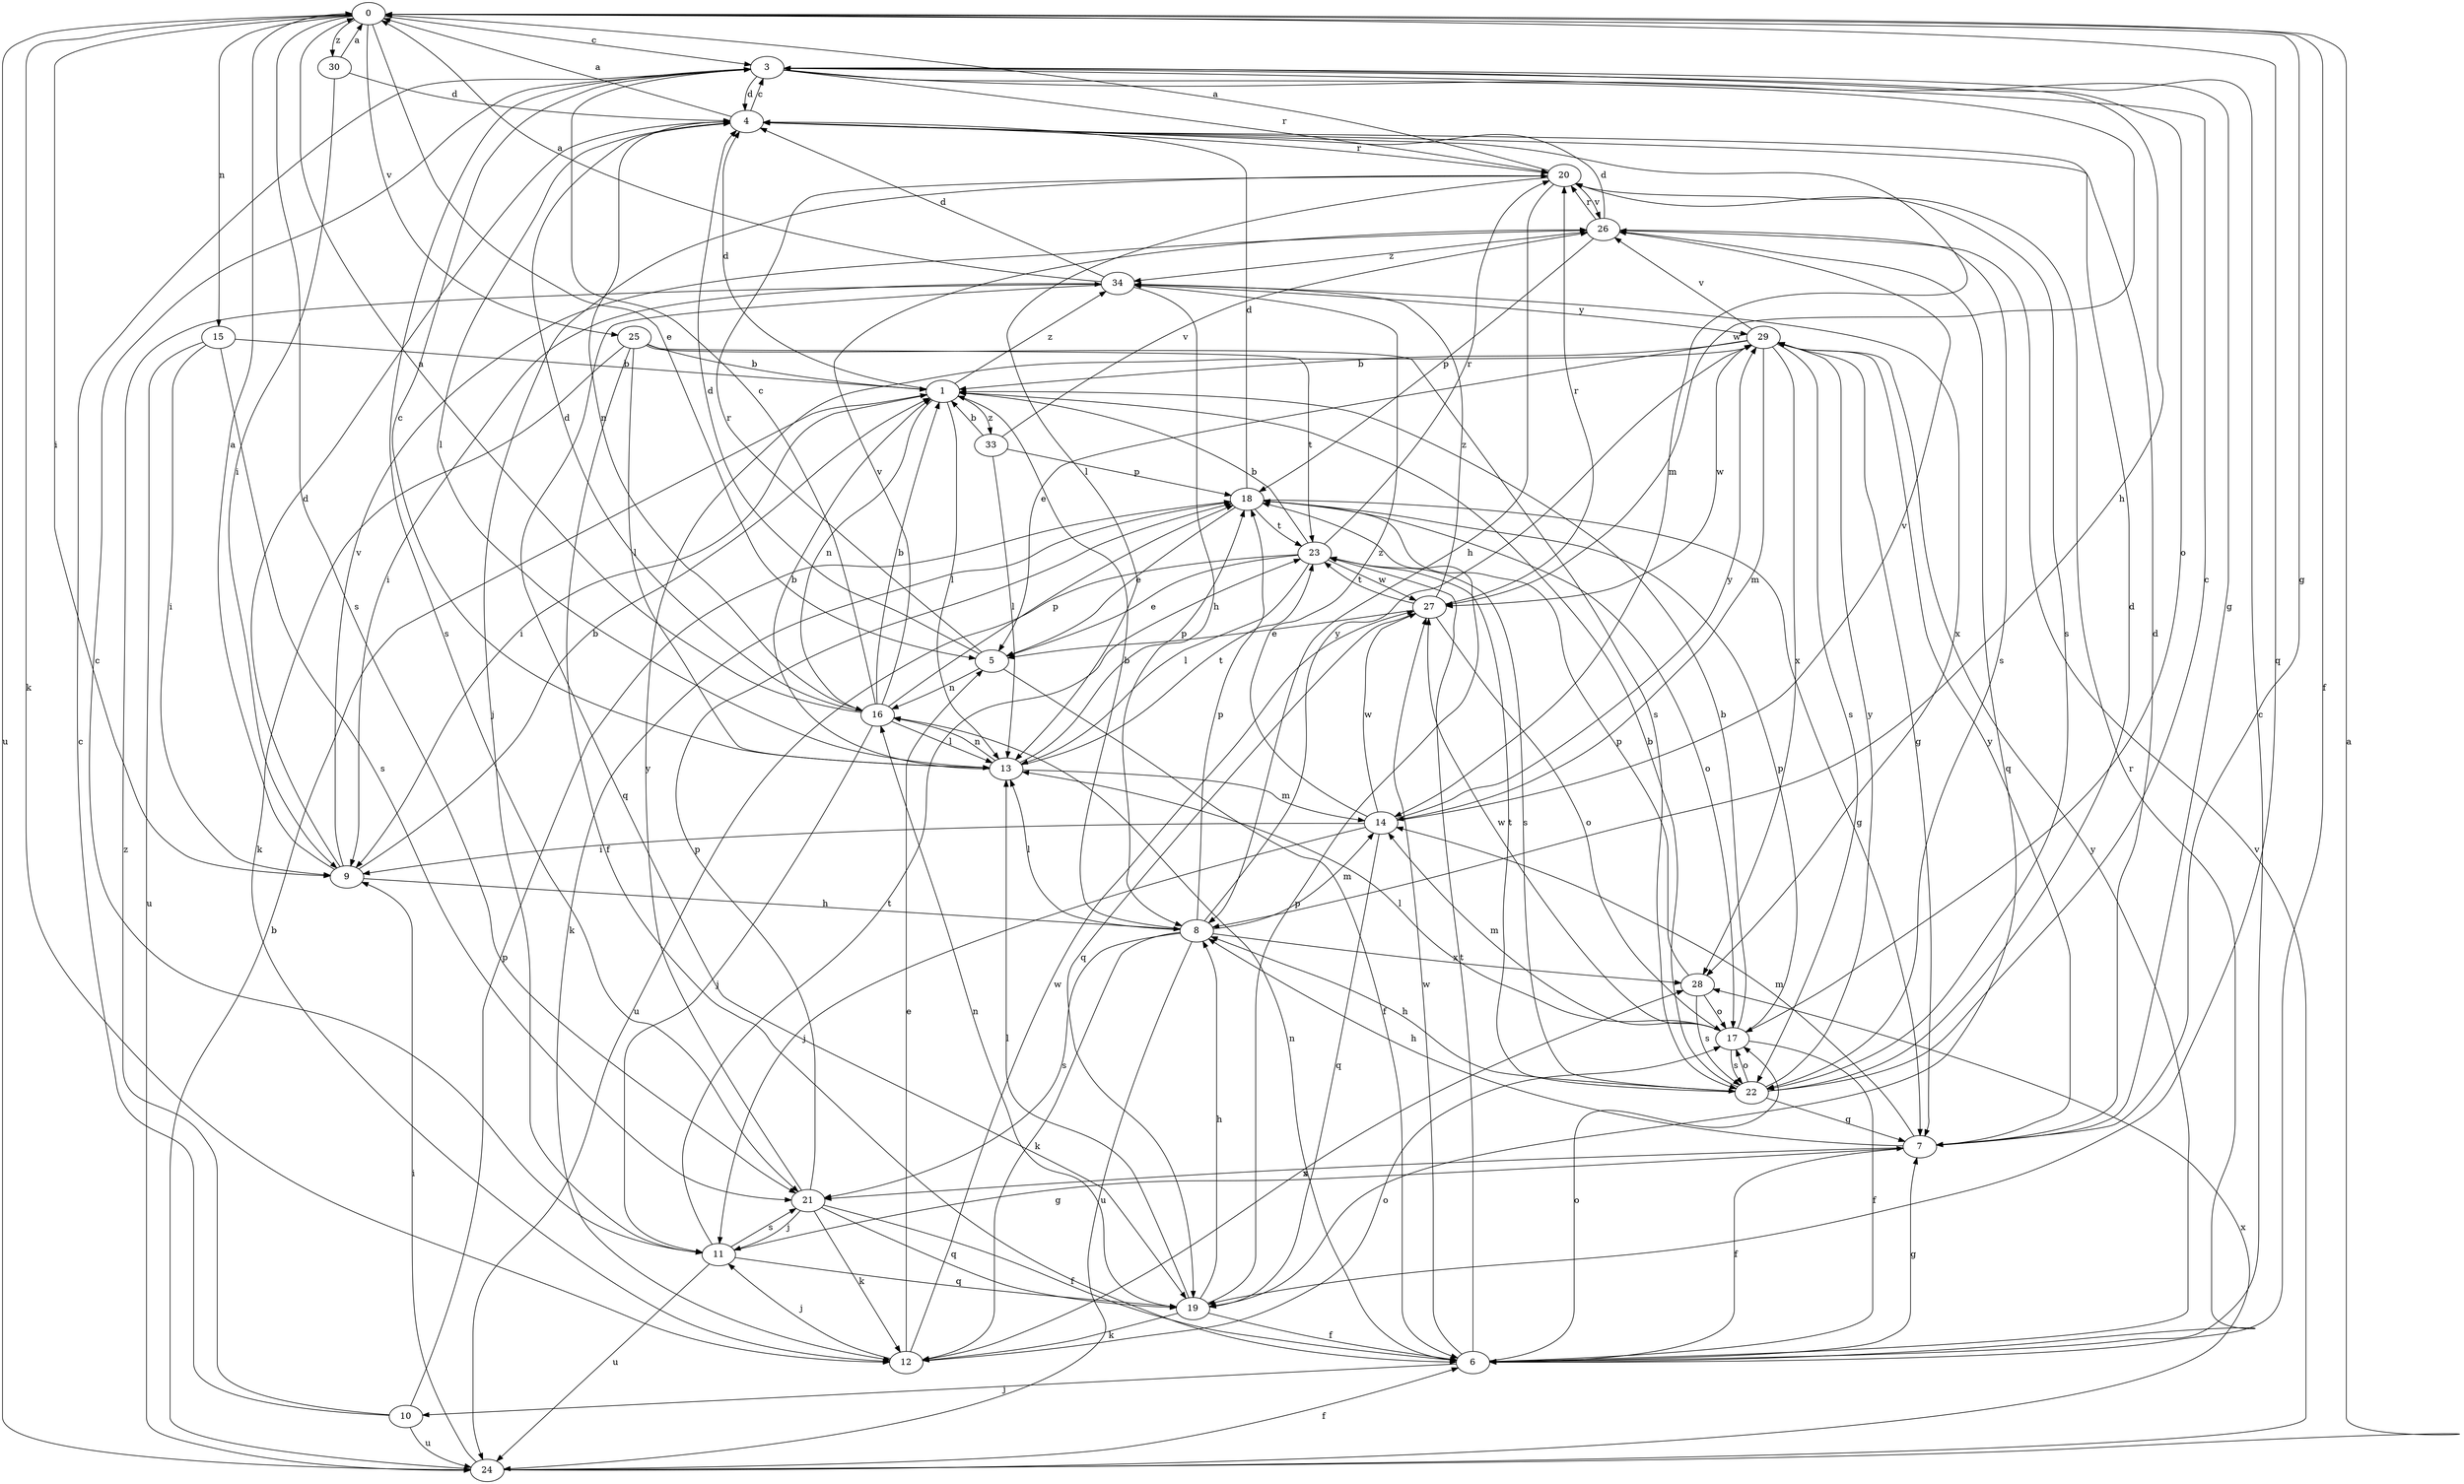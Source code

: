 strict digraph  {
0;
1;
3;
4;
5;
6;
7;
8;
9;
10;
11;
12;
13;
14;
15;
16;
17;
18;
19;
20;
21;
22;
23;
24;
25;
26;
27;
28;
29;
30;
33;
34;
0 -> 3  [label=c];
0 -> 5  [label=e];
0 -> 6  [label=f];
0 -> 7  [label=g];
0 -> 9  [label=i];
0 -> 12  [label=k];
0 -> 15  [label=n];
0 -> 19  [label=q];
0 -> 21  [label=s];
0 -> 24  [label=u];
0 -> 25  [label=v];
0 -> 30  [label=z];
1 -> 4  [label=d];
1 -> 9  [label=i];
1 -> 13  [label=l];
1 -> 16  [label=n];
1 -> 33  [label=z];
1 -> 34  [label=z];
3 -> 4  [label=d];
3 -> 7  [label=g];
3 -> 8  [label=h];
3 -> 17  [label=o];
3 -> 20  [label=r];
3 -> 21  [label=s];
3 -> 27  [label=w];
4 -> 0  [label=a];
4 -> 3  [label=c];
4 -> 13  [label=l];
4 -> 14  [label=m];
4 -> 16  [label=n];
4 -> 20  [label=r];
5 -> 4  [label=d];
5 -> 6  [label=f];
5 -> 16  [label=n];
5 -> 20  [label=r];
6 -> 3  [label=c];
6 -> 7  [label=g];
6 -> 10  [label=j];
6 -> 16  [label=n];
6 -> 17  [label=o];
6 -> 20  [label=r];
6 -> 23  [label=t];
6 -> 27  [label=w];
6 -> 29  [label=y];
7 -> 4  [label=d];
7 -> 6  [label=f];
7 -> 8  [label=h];
7 -> 14  [label=m];
7 -> 21  [label=s];
7 -> 29  [label=y];
8 -> 1  [label=b];
8 -> 12  [label=k];
8 -> 13  [label=l];
8 -> 14  [label=m];
8 -> 18  [label=p];
8 -> 21  [label=s];
8 -> 24  [label=u];
8 -> 28  [label=x];
8 -> 29  [label=y];
9 -> 0  [label=a];
9 -> 1  [label=b];
9 -> 4  [label=d];
9 -> 8  [label=h];
9 -> 26  [label=v];
10 -> 3  [label=c];
10 -> 18  [label=p];
10 -> 24  [label=u];
10 -> 34  [label=z];
11 -> 3  [label=c];
11 -> 7  [label=g];
11 -> 19  [label=q];
11 -> 21  [label=s];
11 -> 23  [label=t];
11 -> 24  [label=u];
12 -> 5  [label=e];
12 -> 11  [label=j];
12 -> 17  [label=o];
12 -> 27  [label=w];
12 -> 28  [label=x];
13 -> 1  [label=b];
13 -> 3  [label=c];
13 -> 14  [label=m];
13 -> 16  [label=n];
13 -> 18  [label=p];
13 -> 23  [label=t];
14 -> 9  [label=i];
14 -> 11  [label=j];
14 -> 19  [label=q];
14 -> 26  [label=v];
14 -> 27  [label=w];
14 -> 29  [label=y];
14 -> 34  [label=z];
15 -> 1  [label=b];
15 -> 9  [label=i];
15 -> 21  [label=s];
15 -> 24  [label=u];
16 -> 0  [label=a];
16 -> 1  [label=b];
16 -> 3  [label=c];
16 -> 4  [label=d];
16 -> 11  [label=j];
16 -> 13  [label=l];
16 -> 18  [label=p];
16 -> 26  [label=v];
17 -> 1  [label=b];
17 -> 6  [label=f];
17 -> 13  [label=l];
17 -> 14  [label=m];
17 -> 18  [label=p];
17 -> 22  [label=s];
17 -> 27  [label=w];
18 -> 4  [label=d];
18 -> 5  [label=e];
18 -> 7  [label=g];
18 -> 12  [label=k];
18 -> 17  [label=o];
18 -> 23  [label=t];
19 -> 6  [label=f];
19 -> 8  [label=h];
19 -> 12  [label=k];
19 -> 13  [label=l];
19 -> 16  [label=n];
19 -> 18  [label=p];
20 -> 0  [label=a];
20 -> 8  [label=h];
20 -> 11  [label=j];
20 -> 13  [label=l];
20 -> 22  [label=s];
20 -> 26  [label=v];
21 -> 6  [label=f];
21 -> 11  [label=j];
21 -> 12  [label=k];
21 -> 18  [label=p];
21 -> 19  [label=q];
21 -> 29  [label=y];
22 -> 1  [label=b];
22 -> 3  [label=c];
22 -> 4  [label=d];
22 -> 7  [label=g];
22 -> 8  [label=h];
22 -> 17  [label=o];
22 -> 23  [label=t];
22 -> 29  [label=y];
23 -> 1  [label=b];
23 -> 5  [label=e];
23 -> 13  [label=l];
23 -> 20  [label=r];
23 -> 22  [label=s];
23 -> 24  [label=u];
23 -> 27  [label=w];
24 -> 0  [label=a];
24 -> 1  [label=b];
24 -> 6  [label=f];
24 -> 9  [label=i];
24 -> 26  [label=v];
24 -> 28  [label=x];
25 -> 1  [label=b];
25 -> 6  [label=f];
25 -> 12  [label=k];
25 -> 13  [label=l];
25 -> 22  [label=s];
25 -> 23  [label=t];
26 -> 4  [label=d];
26 -> 18  [label=p];
26 -> 19  [label=q];
26 -> 20  [label=r];
26 -> 22  [label=s];
26 -> 34  [label=z];
27 -> 5  [label=e];
27 -> 17  [label=o];
27 -> 19  [label=q];
27 -> 20  [label=r];
27 -> 23  [label=t];
27 -> 34  [label=z];
28 -> 17  [label=o];
28 -> 18  [label=p];
28 -> 22  [label=s];
29 -> 1  [label=b];
29 -> 5  [label=e];
29 -> 7  [label=g];
29 -> 14  [label=m];
29 -> 22  [label=s];
29 -> 26  [label=v];
29 -> 27  [label=w];
29 -> 28  [label=x];
30 -> 0  [label=a];
30 -> 4  [label=d];
30 -> 9  [label=i];
33 -> 1  [label=b];
33 -> 13  [label=l];
33 -> 18  [label=p];
33 -> 26  [label=v];
34 -> 0  [label=a];
34 -> 4  [label=d];
34 -> 8  [label=h];
34 -> 9  [label=i];
34 -> 19  [label=q];
34 -> 28  [label=x];
34 -> 29  [label=y];
}
